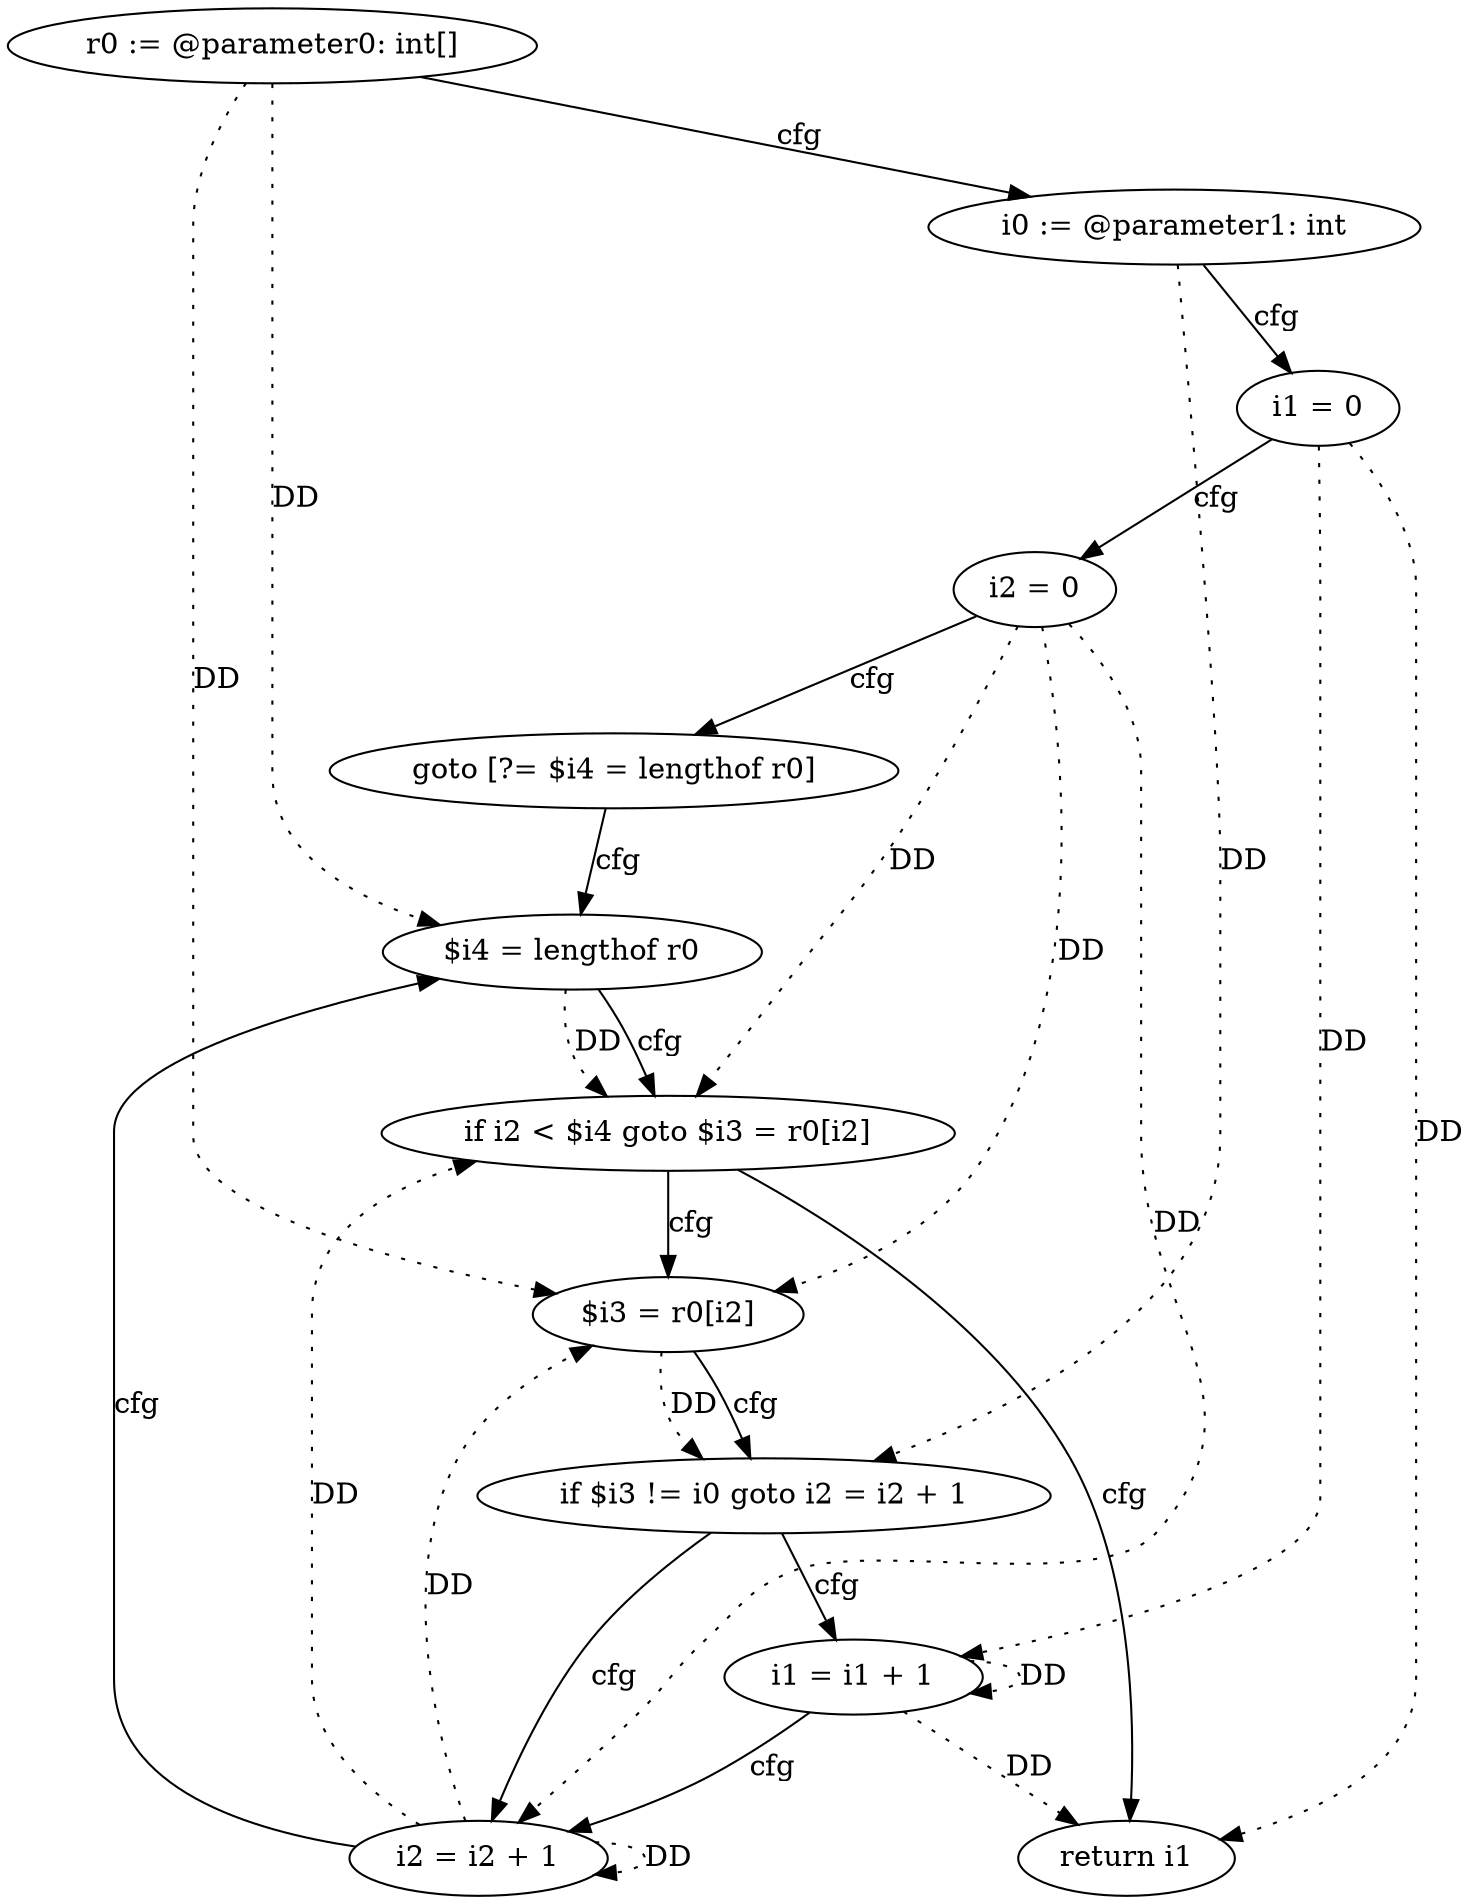 digraph "count_k" {
    "0" [label="r0 := @parameter0: int[]",];
    "1" [label="i0 := @parameter1: int",];
    "2" [label="i1 = 0",];
    "3" [label="i2 = 0",];
    "4" [label="goto [?= $i4 = lengthof r0]",];
    "5" [label="$i3 = r0[i2]",];
    "6" [label="if $i3 != i0 goto i2 = i2 + 1",];
    "7" [label="i1 = i1 + 1",];
    "8" [label="i2 = i2 + 1",];
    "9" [label="$i4 = lengthof r0",];
    "10" [label="if i2 < $i4 goto $i3 = r0[i2]",];
    "11" [label="return i1",];
    "0"->"5" [label="DD",style=dotted,];
    "0"->"9" [label="DD",style=dotted,];
    "1"->"6" [label="DD",style=dotted,];
    "2"->"7" [label="DD",style=dotted,];
    "2"->"11" [label="DD",style=dotted,];
    "3"->"5" [label="DD",style=dotted,];
    "3"->"8" [label="DD",style=dotted,];
    "3"->"10" [label="DD",style=dotted,];
    "5"->"6" [label="DD",style=dotted,];
    "7"->"7" [label="DD",style=dotted,];
    "7"->"11" [label="DD",style=dotted,];
    "8"->"5" [label="DD",style=dotted,];
    "8"->"8" [label="DD",style=dotted,];
    "8"->"10" [label="DD",style=dotted,];
    "9"->"10" [label="DD",style=dotted,];
    "0"->"1" [label="cfg",];
    "1"->"2" [label="cfg",];
    "2"->"3" [label="cfg",];
    "3"->"4" [label="cfg",];
    "4"->"9" [label="cfg",];
    "5"->"6" [label="cfg",];
    "6"->"7" [label="cfg",];
    "6"->"8" [label="cfg",];
    "7"->"8" [label="cfg",];
    "8"->"9" [label="cfg",];
    "9"->"10" [label="cfg",];
    "10"->"11" [label="cfg",];
    "10"->"5" [label="cfg",];
}
